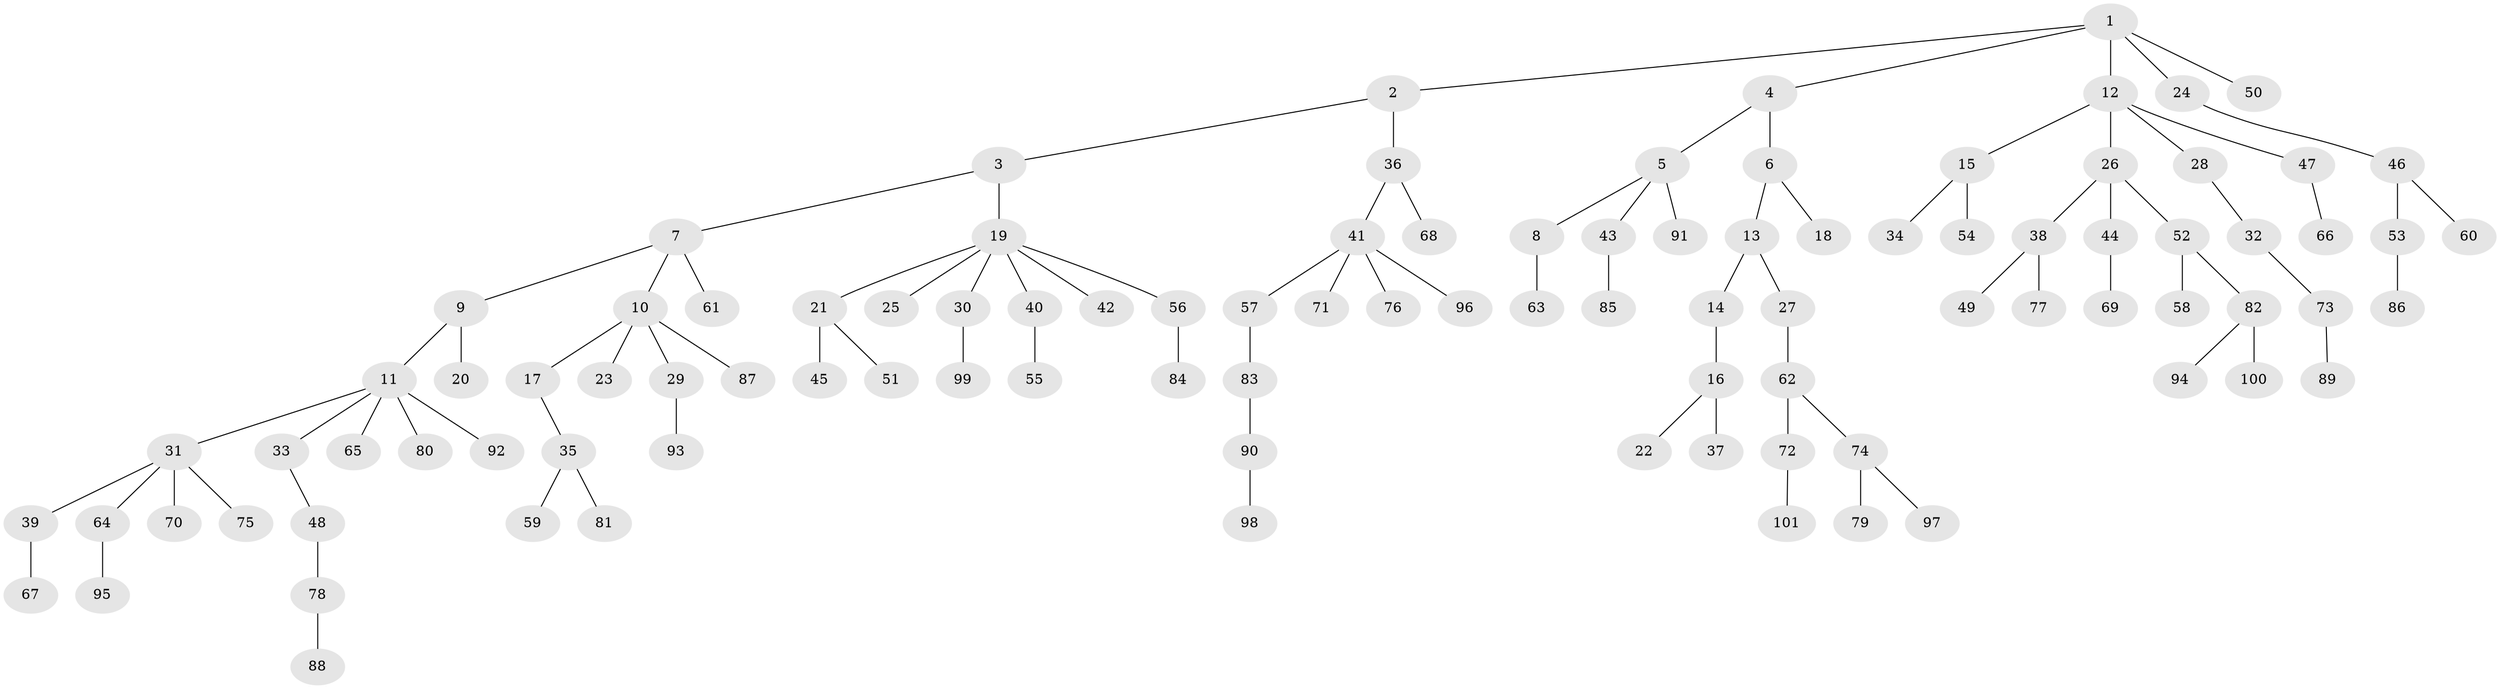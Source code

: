 // coarse degree distribution, {6: 0.03076923076923077, 5: 0.07692307692307693, 2: 0.2153846153846154, 4: 0.046153846153846156, 3: 0.07692307692307693, 1: 0.5538461538461539}
// Generated by graph-tools (version 1.1) at 2025/24/03/03/25 07:24:05]
// undirected, 101 vertices, 100 edges
graph export_dot {
graph [start="1"]
  node [color=gray90,style=filled];
  1;
  2;
  3;
  4;
  5;
  6;
  7;
  8;
  9;
  10;
  11;
  12;
  13;
  14;
  15;
  16;
  17;
  18;
  19;
  20;
  21;
  22;
  23;
  24;
  25;
  26;
  27;
  28;
  29;
  30;
  31;
  32;
  33;
  34;
  35;
  36;
  37;
  38;
  39;
  40;
  41;
  42;
  43;
  44;
  45;
  46;
  47;
  48;
  49;
  50;
  51;
  52;
  53;
  54;
  55;
  56;
  57;
  58;
  59;
  60;
  61;
  62;
  63;
  64;
  65;
  66;
  67;
  68;
  69;
  70;
  71;
  72;
  73;
  74;
  75;
  76;
  77;
  78;
  79;
  80;
  81;
  82;
  83;
  84;
  85;
  86;
  87;
  88;
  89;
  90;
  91;
  92;
  93;
  94;
  95;
  96;
  97;
  98;
  99;
  100;
  101;
  1 -- 2;
  1 -- 4;
  1 -- 12;
  1 -- 24;
  1 -- 50;
  2 -- 3;
  2 -- 36;
  3 -- 7;
  3 -- 19;
  4 -- 5;
  4 -- 6;
  5 -- 8;
  5 -- 43;
  5 -- 91;
  6 -- 13;
  6 -- 18;
  7 -- 9;
  7 -- 10;
  7 -- 61;
  8 -- 63;
  9 -- 11;
  9 -- 20;
  10 -- 17;
  10 -- 23;
  10 -- 29;
  10 -- 87;
  11 -- 31;
  11 -- 33;
  11 -- 65;
  11 -- 80;
  11 -- 92;
  12 -- 15;
  12 -- 26;
  12 -- 28;
  12 -- 47;
  13 -- 14;
  13 -- 27;
  14 -- 16;
  15 -- 34;
  15 -- 54;
  16 -- 22;
  16 -- 37;
  17 -- 35;
  19 -- 21;
  19 -- 25;
  19 -- 30;
  19 -- 40;
  19 -- 42;
  19 -- 56;
  21 -- 45;
  21 -- 51;
  24 -- 46;
  26 -- 38;
  26 -- 44;
  26 -- 52;
  27 -- 62;
  28 -- 32;
  29 -- 93;
  30 -- 99;
  31 -- 39;
  31 -- 64;
  31 -- 70;
  31 -- 75;
  32 -- 73;
  33 -- 48;
  35 -- 59;
  35 -- 81;
  36 -- 41;
  36 -- 68;
  38 -- 49;
  38 -- 77;
  39 -- 67;
  40 -- 55;
  41 -- 57;
  41 -- 71;
  41 -- 76;
  41 -- 96;
  43 -- 85;
  44 -- 69;
  46 -- 53;
  46 -- 60;
  47 -- 66;
  48 -- 78;
  52 -- 58;
  52 -- 82;
  53 -- 86;
  56 -- 84;
  57 -- 83;
  62 -- 72;
  62 -- 74;
  64 -- 95;
  72 -- 101;
  73 -- 89;
  74 -- 79;
  74 -- 97;
  78 -- 88;
  82 -- 94;
  82 -- 100;
  83 -- 90;
  90 -- 98;
}
